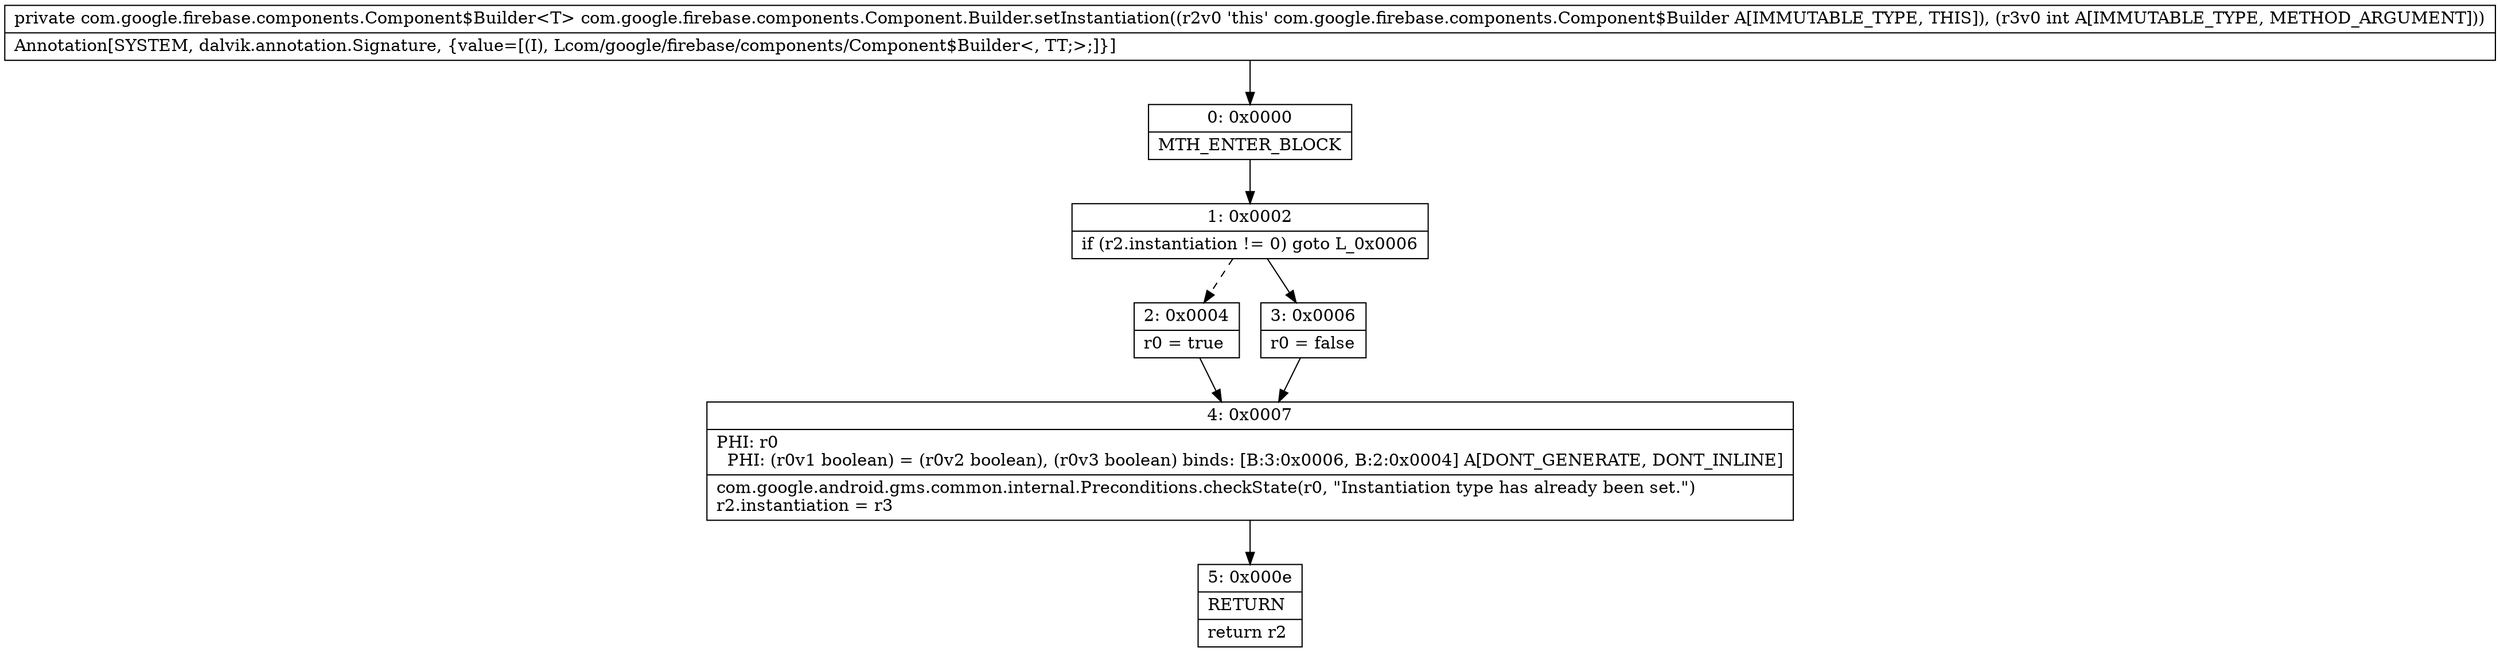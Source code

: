 digraph "CFG forcom.google.firebase.components.Component.Builder.setInstantiation(I)Lcom\/google\/firebase\/components\/Component$Builder;" {
Node_0 [shape=record,label="{0\:\ 0x0000|MTH_ENTER_BLOCK\l}"];
Node_1 [shape=record,label="{1\:\ 0x0002|if (r2.instantiation != 0) goto L_0x0006\l}"];
Node_2 [shape=record,label="{2\:\ 0x0004|r0 = true\l}"];
Node_3 [shape=record,label="{3\:\ 0x0006|r0 = false\l}"];
Node_4 [shape=record,label="{4\:\ 0x0007|PHI: r0 \l  PHI: (r0v1 boolean) = (r0v2 boolean), (r0v3 boolean) binds: [B:3:0x0006, B:2:0x0004] A[DONT_GENERATE, DONT_INLINE]\l|com.google.android.gms.common.internal.Preconditions.checkState(r0, \"Instantiation type has already been set.\")\lr2.instantiation = r3\l}"];
Node_5 [shape=record,label="{5\:\ 0x000e|RETURN\l|return r2\l}"];
MethodNode[shape=record,label="{private com.google.firebase.components.Component$Builder\<T\> com.google.firebase.components.Component.Builder.setInstantiation((r2v0 'this' com.google.firebase.components.Component$Builder A[IMMUTABLE_TYPE, THIS]), (r3v0 int A[IMMUTABLE_TYPE, METHOD_ARGUMENT]))  | Annotation[SYSTEM, dalvik.annotation.Signature, \{value=[(I), Lcom\/google\/firebase\/components\/Component$Builder\<, TT;\>;]\}]\l}"];
MethodNode -> Node_0;
Node_0 -> Node_1;
Node_1 -> Node_2[style=dashed];
Node_1 -> Node_3;
Node_2 -> Node_4;
Node_3 -> Node_4;
Node_4 -> Node_5;
}

